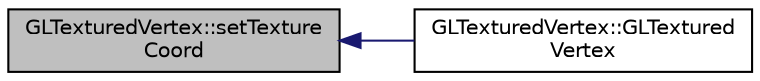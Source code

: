 digraph "GLTexturedVertex::setTextureCoord"
{
  edge [fontname="Helvetica",fontsize="10",labelfontname="Helvetica",labelfontsize="10"];
  node [fontname="Helvetica",fontsize="10",shape=record];
  rankdir="LR";
  Node1 [label="GLTexturedVertex::setTexture\lCoord",height=0.2,width=0.4,color="black", fillcolor="grey75", style="filled", fontcolor="black"];
  Node1 -> Node2 [dir="back",color="midnightblue",fontsize="10",style="solid",fontname="Helvetica"];
  Node2 [label="GLTexturedVertex::GLTextured\lVertex",height=0.2,width=0.4,color="black", fillcolor="white", style="filled",URL="$class_g_l_textured_vertex.html#a6f4cd460f9b8cad015669618b33917a9"];
}
